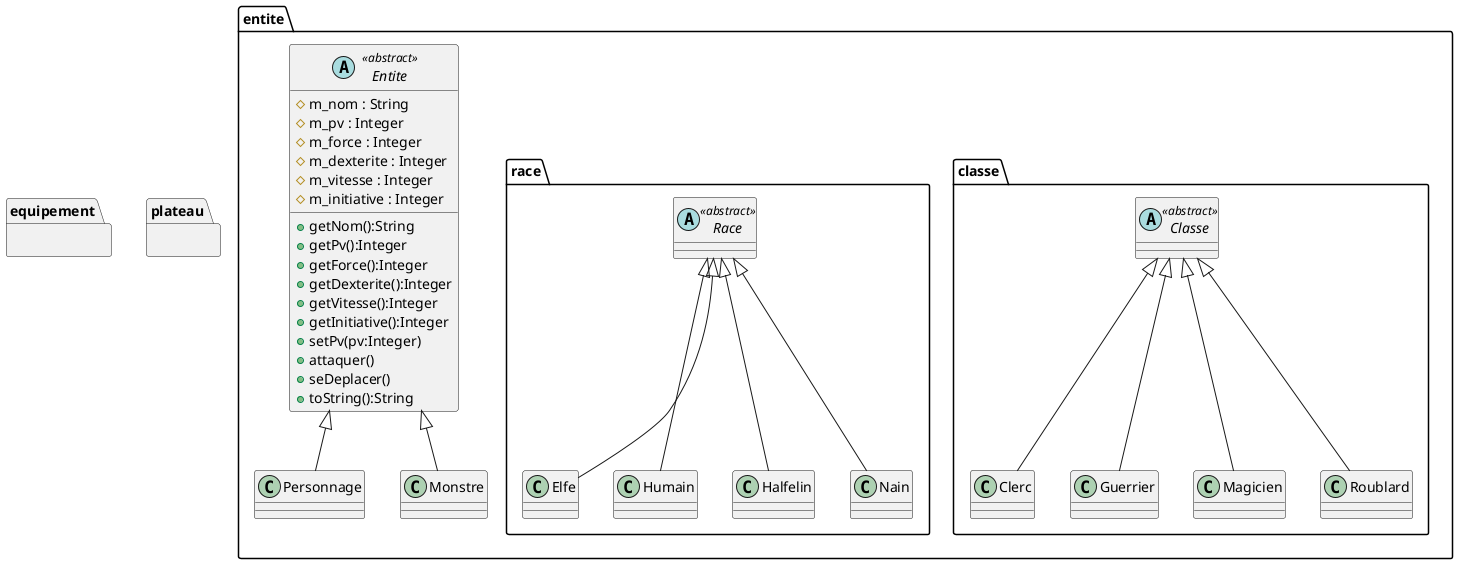 @startuml
'https://plantuml.com/class-diagram

package "entite"
{
/'Définitions des classes'/
abstract Entite<<abstract>>
{
#m_nom : String
#m_pv : Integer
#m_force : Integer
#m_dexterite : Integer
#m_vitesse : Integer
#m_initiative : Integer

+getNom():String
+getPv():Integer
+getForce():Integer
+getDexterite():Integer
+getVitesse():Integer
+getInitiative():Integer
+setPv(pv:Integer)
+attaquer()
+seDeplacer()
+toString():String

}
class Personnage
class Monstre
package "classe"
{
abstract Classe<<abstract>>
class Clerc
class Guerrier
class Magicien
class Roublard
}

package "race"
{
abstract Race<<abstract>>
class Elfe
class Humain
class Halfelin
class Nain
}

/'Définitions des relations'/
Personnage -up-|> Entite
Monstre -up-|> Entite

Clerc -up-|> Classe
Guerrier -up-|> Classe
Magicien -up-|> Classe
Roublard -up-|> Classe

Elfe -up-|> Race
Humain -up-|> Race
Halfelin -up-|> Race
Nain -up-|> Race

}
package "equipement"
{

}
package "plateau"
{

}

@enduml